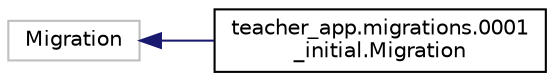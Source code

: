 digraph "Graphical Class Hierarchy"
{
 // LATEX_PDF_SIZE
  edge [fontname="Helvetica",fontsize="10",labelfontname="Helvetica",labelfontsize="10"];
  node [fontname="Helvetica",fontsize="10",shape=record];
  rankdir="LR";
  Node11 [label="Migration",height=0.2,width=0.4,color="grey75", fillcolor="white", style="filled",tooltip=" "];
  Node11 -> Node0 [dir="back",color="midnightblue",fontsize="10",style="solid",fontname="Helvetica"];
  Node0 [label="teacher_app.migrations.0001\l_initial.Migration",height=0.2,width=0.4,color="black", fillcolor="white", style="filled",URL="$classteacher__app_1_1migrations_1_10001__initial_1_1Migration.html",tooltip=" "];
}
